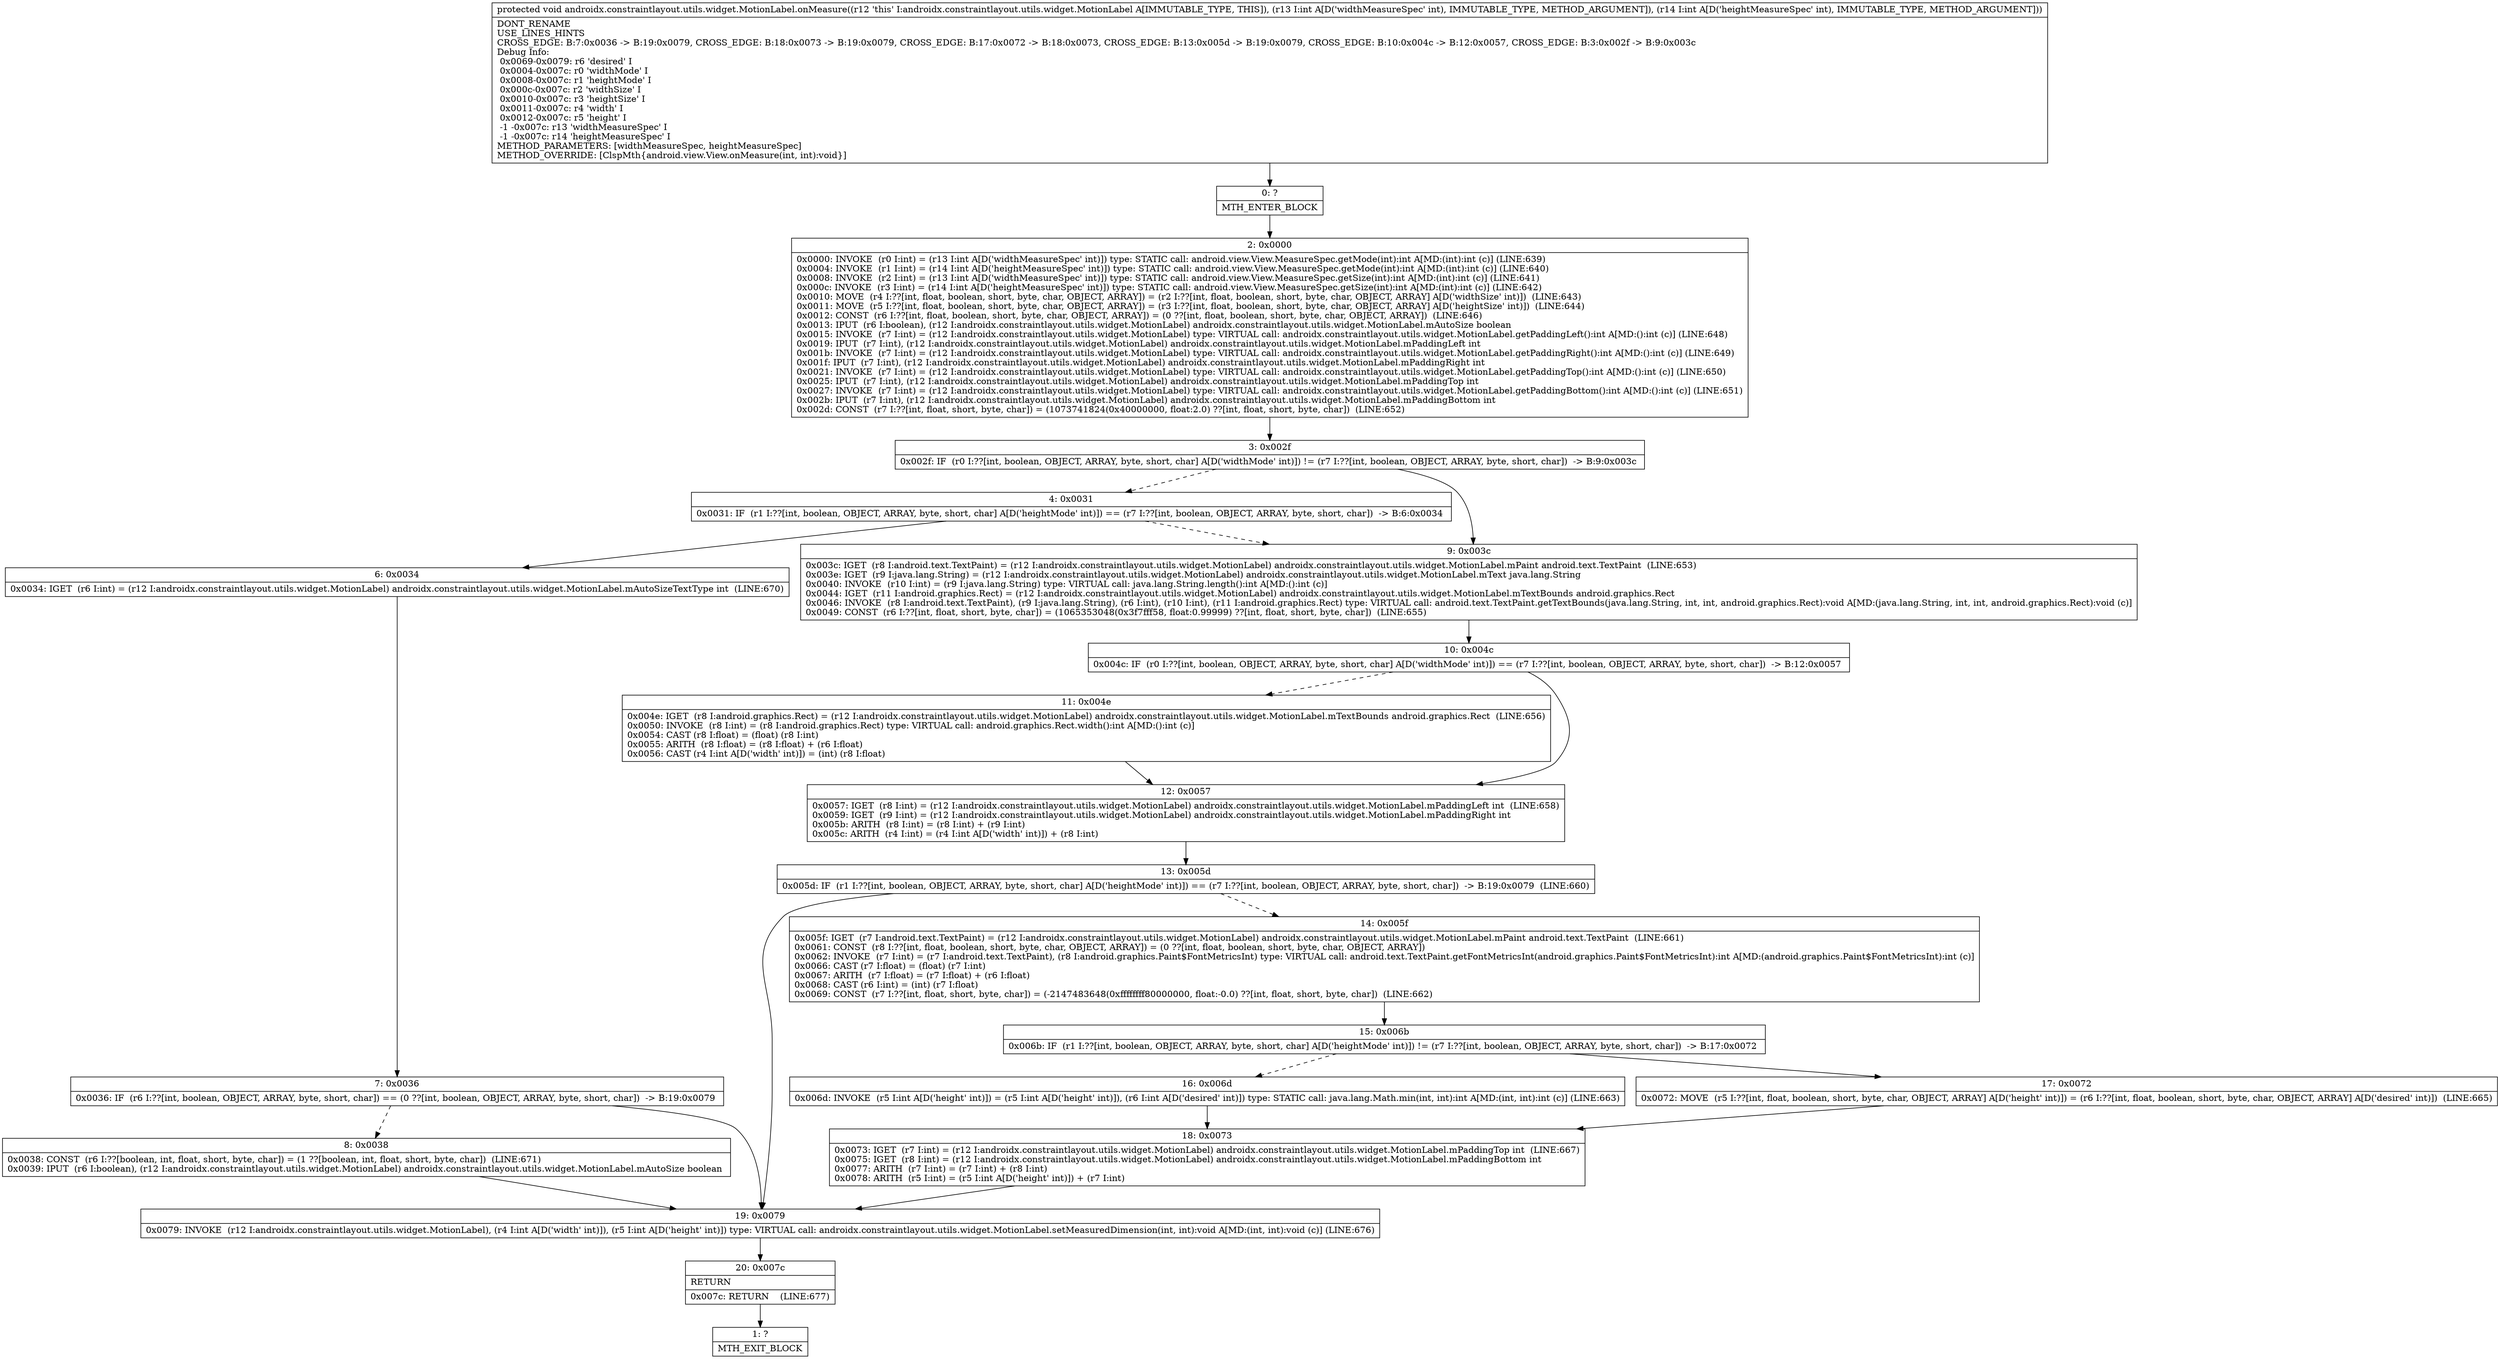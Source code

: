 digraph "CFG forandroidx.constraintlayout.utils.widget.MotionLabel.onMeasure(II)V" {
Node_0 [shape=record,label="{0\:\ ?|MTH_ENTER_BLOCK\l}"];
Node_2 [shape=record,label="{2\:\ 0x0000|0x0000: INVOKE  (r0 I:int) = (r13 I:int A[D('widthMeasureSpec' int)]) type: STATIC call: android.view.View.MeasureSpec.getMode(int):int A[MD:(int):int (c)] (LINE:639)\l0x0004: INVOKE  (r1 I:int) = (r14 I:int A[D('heightMeasureSpec' int)]) type: STATIC call: android.view.View.MeasureSpec.getMode(int):int A[MD:(int):int (c)] (LINE:640)\l0x0008: INVOKE  (r2 I:int) = (r13 I:int A[D('widthMeasureSpec' int)]) type: STATIC call: android.view.View.MeasureSpec.getSize(int):int A[MD:(int):int (c)] (LINE:641)\l0x000c: INVOKE  (r3 I:int) = (r14 I:int A[D('heightMeasureSpec' int)]) type: STATIC call: android.view.View.MeasureSpec.getSize(int):int A[MD:(int):int (c)] (LINE:642)\l0x0010: MOVE  (r4 I:??[int, float, boolean, short, byte, char, OBJECT, ARRAY]) = (r2 I:??[int, float, boolean, short, byte, char, OBJECT, ARRAY] A[D('widthSize' int)])  (LINE:643)\l0x0011: MOVE  (r5 I:??[int, float, boolean, short, byte, char, OBJECT, ARRAY]) = (r3 I:??[int, float, boolean, short, byte, char, OBJECT, ARRAY] A[D('heightSize' int)])  (LINE:644)\l0x0012: CONST  (r6 I:??[int, float, boolean, short, byte, char, OBJECT, ARRAY]) = (0 ??[int, float, boolean, short, byte, char, OBJECT, ARRAY])  (LINE:646)\l0x0013: IPUT  (r6 I:boolean), (r12 I:androidx.constraintlayout.utils.widget.MotionLabel) androidx.constraintlayout.utils.widget.MotionLabel.mAutoSize boolean \l0x0015: INVOKE  (r7 I:int) = (r12 I:androidx.constraintlayout.utils.widget.MotionLabel) type: VIRTUAL call: androidx.constraintlayout.utils.widget.MotionLabel.getPaddingLeft():int A[MD:():int (c)] (LINE:648)\l0x0019: IPUT  (r7 I:int), (r12 I:androidx.constraintlayout.utils.widget.MotionLabel) androidx.constraintlayout.utils.widget.MotionLabel.mPaddingLeft int \l0x001b: INVOKE  (r7 I:int) = (r12 I:androidx.constraintlayout.utils.widget.MotionLabel) type: VIRTUAL call: androidx.constraintlayout.utils.widget.MotionLabel.getPaddingRight():int A[MD:():int (c)] (LINE:649)\l0x001f: IPUT  (r7 I:int), (r12 I:androidx.constraintlayout.utils.widget.MotionLabel) androidx.constraintlayout.utils.widget.MotionLabel.mPaddingRight int \l0x0021: INVOKE  (r7 I:int) = (r12 I:androidx.constraintlayout.utils.widget.MotionLabel) type: VIRTUAL call: androidx.constraintlayout.utils.widget.MotionLabel.getPaddingTop():int A[MD:():int (c)] (LINE:650)\l0x0025: IPUT  (r7 I:int), (r12 I:androidx.constraintlayout.utils.widget.MotionLabel) androidx.constraintlayout.utils.widget.MotionLabel.mPaddingTop int \l0x0027: INVOKE  (r7 I:int) = (r12 I:androidx.constraintlayout.utils.widget.MotionLabel) type: VIRTUAL call: androidx.constraintlayout.utils.widget.MotionLabel.getPaddingBottom():int A[MD:():int (c)] (LINE:651)\l0x002b: IPUT  (r7 I:int), (r12 I:androidx.constraintlayout.utils.widget.MotionLabel) androidx.constraintlayout.utils.widget.MotionLabel.mPaddingBottom int \l0x002d: CONST  (r7 I:??[int, float, short, byte, char]) = (1073741824(0x40000000, float:2.0) ??[int, float, short, byte, char])  (LINE:652)\l}"];
Node_3 [shape=record,label="{3\:\ 0x002f|0x002f: IF  (r0 I:??[int, boolean, OBJECT, ARRAY, byte, short, char] A[D('widthMode' int)]) != (r7 I:??[int, boolean, OBJECT, ARRAY, byte, short, char])  \-\> B:9:0x003c \l}"];
Node_4 [shape=record,label="{4\:\ 0x0031|0x0031: IF  (r1 I:??[int, boolean, OBJECT, ARRAY, byte, short, char] A[D('heightMode' int)]) == (r7 I:??[int, boolean, OBJECT, ARRAY, byte, short, char])  \-\> B:6:0x0034 \l}"];
Node_6 [shape=record,label="{6\:\ 0x0034|0x0034: IGET  (r6 I:int) = (r12 I:androidx.constraintlayout.utils.widget.MotionLabel) androidx.constraintlayout.utils.widget.MotionLabel.mAutoSizeTextType int  (LINE:670)\l}"];
Node_7 [shape=record,label="{7\:\ 0x0036|0x0036: IF  (r6 I:??[int, boolean, OBJECT, ARRAY, byte, short, char]) == (0 ??[int, boolean, OBJECT, ARRAY, byte, short, char])  \-\> B:19:0x0079 \l}"];
Node_8 [shape=record,label="{8\:\ 0x0038|0x0038: CONST  (r6 I:??[boolean, int, float, short, byte, char]) = (1 ??[boolean, int, float, short, byte, char])  (LINE:671)\l0x0039: IPUT  (r6 I:boolean), (r12 I:androidx.constraintlayout.utils.widget.MotionLabel) androidx.constraintlayout.utils.widget.MotionLabel.mAutoSize boolean \l}"];
Node_19 [shape=record,label="{19\:\ 0x0079|0x0079: INVOKE  (r12 I:androidx.constraintlayout.utils.widget.MotionLabel), (r4 I:int A[D('width' int)]), (r5 I:int A[D('height' int)]) type: VIRTUAL call: androidx.constraintlayout.utils.widget.MotionLabel.setMeasuredDimension(int, int):void A[MD:(int, int):void (c)] (LINE:676)\l}"];
Node_20 [shape=record,label="{20\:\ 0x007c|RETURN\l|0x007c: RETURN    (LINE:677)\l}"];
Node_1 [shape=record,label="{1\:\ ?|MTH_EXIT_BLOCK\l}"];
Node_9 [shape=record,label="{9\:\ 0x003c|0x003c: IGET  (r8 I:android.text.TextPaint) = (r12 I:androidx.constraintlayout.utils.widget.MotionLabel) androidx.constraintlayout.utils.widget.MotionLabel.mPaint android.text.TextPaint  (LINE:653)\l0x003e: IGET  (r9 I:java.lang.String) = (r12 I:androidx.constraintlayout.utils.widget.MotionLabel) androidx.constraintlayout.utils.widget.MotionLabel.mText java.lang.String \l0x0040: INVOKE  (r10 I:int) = (r9 I:java.lang.String) type: VIRTUAL call: java.lang.String.length():int A[MD:():int (c)]\l0x0044: IGET  (r11 I:android.graphics.Rect) = (r12 I:androidx.constraintlayout.utils.widget.MotionLabel) androidx.constraintlayout.utils.widget.MotionLabel.mTextBounds android.graphics.Rect \l0x0046: INVOKE  (r8 I:android.text.TextPaint), (r9 I:java.lang.String), (r6 I:int), (r10 I:int), (r11 I:android.graphics.Rect) type: VIRTUAL call: android.text.TextPaint.getTextBounds(java.lang.String, int, int, android.graphics.Rect):void A[MD:(java.lang.String, int, int, android.graphics.Rect):void (c)]\l0x0049: CONST  (r6 I:??[int, float, short, byte, char]) = (1065353048(0x3f7fff58, float:0.99999) ??[int, float, short, byte, char])  (LINE:655)\l}"];
Node_10 [shape=record,label="{10\:\ 0x004c|0x004c: IF  (r0 I:??[int, boolean, OBJECT, ARRAY, byte, short, char] A[D('widthMode' int)]) == (r7 I:??[int, boolean, OBJECT, ARRAY, byte, short, char])  \-\> B:12:0x0057 \l}"];
Node_11 [shape=record,label="{11\:\ 0x004e|0x004e: IGET  (r8 I:android.graphics.Rect) = (r12 I:androidx.constraintlayout.utils.widget.MotionLabel) androidx.constraintlayout.utils.widget.MotionLabel.mTextBounds android.graphics.Rect  (LINE:656)\l0x0050: INVOKE  (r8 I:int) = (r8 I:android.graphics.Rect) type: VIRTUAL call: android.graphics.Rect.width():int A[MD:():int (c)]\l0x0054: CAST (r8 I:float) = (float) (r8 I:int) \l0x0055: ARITH  (r8 I:float) = (r8 I:float) + (r6 I:float) \l0x0056: CAST (r4 I:int A[D('width' int)]) = (int) (r8 I:float) \l}"];
Node_12 [shape=record,label="{12\:\ 0x0057|0x0057: IGET  (r8 I:int) = (r12 I:androidx.constraintlayout.utils.widget.MotionLabel) androidx.constraintlayout.utils.widget.MotionLabel.mPaddingLeft int  (LINE:658)\l0x0059: IGET  (r9 I:int) = (r12 I:androidx.constraintlayout.utils.widget.MotionLabel) androidx.constraintlayout.utils.widget.MotionLabel.mPaddingRight int \l0x005b: ARITH  (r8 I:int) = (r8 I:int) + (r9 I:int) \l0x005c: ARITH  (r4 I:int) = (r4 I:int A[D('width' int)]) + (r8 I:int) \l}"];
Node_13 [shape=record,label="{13\:\ 0x005d|0x005d: IF  (r1 I:??[int, boolean, OBJECT, ARRAY, byte, short, char] A[D('heightMode' int)]) == (r7 I:??[int, boolean, OBJECT, ARRAY, byte, short, char])  \-\> B:19:0x0079  (LINE:660)\l}"];
Node_14 [shape=record,label="{14\:\ 0x005f|0x005f: IGET  (r7 I:android.text.TextPaint) = (r12 I:androidx.constraintlayout.utils.widget.MotionLabel) androidx.constraintlayout.utils.widget.MotionLabel.mPaint android.text.TextPaint  (LINE:661)\l0x0061: CONST  (r8 I:??[int, float, boolean, short, byte, char, OBJECT, ARRAY]) = (0 ??[int, float, boolean, short, byte, char, OBJECT, ARRAY]) \l0x0062: INVOKE  (r7 I:int) = (r7 I:android.text.TextPaint), (r8 I:android.graphics.Paint$FontMetricsInt) type: VIRTUAL call: android.text.TextPaint.getFontMetricsInt(android.graphics.Paint$FontMetricsInt):int A[MD:(android.graphics.Paint$FontMetricsInt):int (c)]\l0x0066: CAST (r7 I:float) = (float) (r7 I:int) \l0x0067: ARITH  (r7 I:float) = (r7 I:float) + (r6 I:float) \l0x0068: CAST (r6 I:int) = (int) (r7 I:float) \l0x0069: CONST  (r7 I:??[int, float, short, byte, char]) = (\-2147483648(0xffffffff80000000, float:\-0.0) ??[int, float, short, byte, char])  (LINE:662)\l}"];
Node_15 [shape=record,label="{15\:\ 0x006b|0x006b: IF  (r1 I:??[int, boolean, OBJECT, ARRAY, byte, short, char] A[D('heightMode' int)]) != (r7 I:??[int, boolean, OBJECT, ARRAY, byte, short, char])  \-\> B:17:0x0072 \l}"];
Node_16 [shape=record,label="{16\:\ 0x006d|0x006d: INVOKE  (r5 I:int A[D('height' int)]) = (r5 I:int A[D('height' int)]), (r6 I:int A[D('desired' int)]) type: STATIC call: java.lang.Math.min(int, int):int A[MD:(int, int):int (c)] (LINE:663)\l}"];
Node_18 [shape=record,label="{18\:\ 0x0073|0x0073: IGET  (r7 I:int) = (r12 I:androidx.constraintlayout.utils.widget.MotionLabel) androidx.constraintlayout.utils.widget.MotionLabel.mPaddingTop int  (LINE:667)\l0x0075: IGET  (r8 I:int) = (r12 I:androidx.constraintlayout.utils.widget.MotionLabel) androidx.constraintlayout.utils.widget.MotionLabel.mPaddingBottom int \l0x0077: ARITH  (r7 I:int) = (r7 I:int) + (r8 I:int) \l0x0078: ARITH  (r5 I:int) = (r5 I:int A[D('height' int)]) + (r7 I:int) \l}"];
Node_17 [shape=record,label="{17\:\ 0x0072|0x0072: MOVE  (r5 I:??[int, float, boolean, short, byte, char, OBJECT, ARRAY] A[D('height' int)]) = (r6 I:??[int, float, boolean, short, byte, char, OBJECT, ARRAY] A[D('desired' int)])  (LINE:665)\l}"];
MethodNode[shape=record,label="{protected void androidx.constraintlayout.utils.widget.MotionLabel.onMeasure((r12 'this' I:androidx.constraintlayout.utils.widget.MotionLabel A[IMMUTABLE_TYPE, THIS]), (r13 I:int A[D('widthMeasureSpec' int), IMMUTABLE_TYPE, METHOD_ARGUMENT]), (r14 I:int A[D('heightMeasureSpec' int), IMMUTABLE_TYPE, METHOD_ARGUMENT]))  | DONT_RENAME\lUSE_LINES_HINTS\lCROSS_EDGE: B:7:0x0036 \-\> B:19:0x0079, CROSS_EDGE: B:18:0x0073 \-\> B:19:0x0079, CROSS_EDGE: B:17:0x0072 \-\> B:18:0x0073, CROSS_EDGE: B:13:0x005d \-\> B:19:0x0079, CROSS_EDGE: B:10:0x004c \-\> B:12:0x0057, CROSS_EDGE: B:3:0x002f \-\> B:9:0x003c\lDebug Info:\l  0x0069\-0x0079: r6 'desired' I\l  0x0004\-0x007c: r0 'widthMode' I\l  0x0008\-0x007c: r1 'heightMode' I\l  0x000c\-0x007c: r2 'widthSize' I\l  0x0010\-0x007c: r3 'heightSize' I\l  0x0011\-0x007c: r4 'width' I\l  0x0012\-0x007c: r5 'height' I\l  \-1 \-0x007c: r13 'widthMeasureSpec' I\l  \-1 \-0x007c: r14 'heightMeasureSpec' I\lMETHOD_PARAMETERS: [widthMeasureSpec, heightMeasureSpec]\lMETHOD_OVERRIDE: [ClspMth\{android.view.View.onMeasure(int, int):void\}]\l}"];
MethodNode -> Node_0;Node_0 -> Node_2;
Node_2 -> Node_3;
Node_3 -> Node_4[style=dashed];
Node_3 -> Node_9;
Node_4 -> Node_6;
Node_4 -> Node_9[style=dashed];
Node_6 -> Node_7;
Node_7 -> Node_8[style=dashed];
Node_7 -> Node_19;
Node_8 -> Node_19;
Node_19 -> Node_20;
Node_20 -> Node_1;
Node_9 -> Node_10;
Node_10 -> Node_11[style=dashed];
Node_10 -> Node_12;
Node_11 -> Node_12;
Node_12 -> Node_13;
Node_13 -> Node_14[style=dashed];
Node_13 -> Node_19;
Node_14 -> Node_15;
Node_15 -> Node_16[style=dashed];
Node_15 -> Node_17;
Node_16 -> Node_18;
Node_18 -> Node_19;
Node_17 -> Node_18;
}


